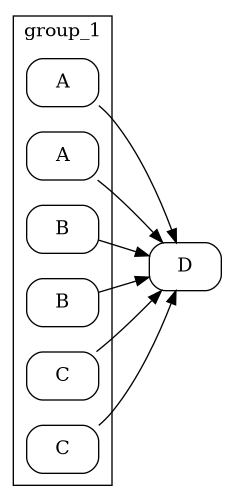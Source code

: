 @startuml
digraph G {
    rankdir=LR;
    subgraph clusterA {
        node [style=rounded];
        A [
            shape=record,
        ];
        A2 [
            shape=record,
            label="A"
        ];
        B [
            shape=record,
        ];
        B2 [
            shape=record,
            label="B"
        ];
        C [
            shape=record,
        ];
        label = "group_1"
        C2 [
            shape=record,
            label="C"
        ];
    }
    node [style=rounded]; 
    D [
        shape=record,
    ];
    A -> D;
    A2 -> D;
    B -> D;
    B2 -> D;
    C -> D;
    C2 -> D;
}
@enduml